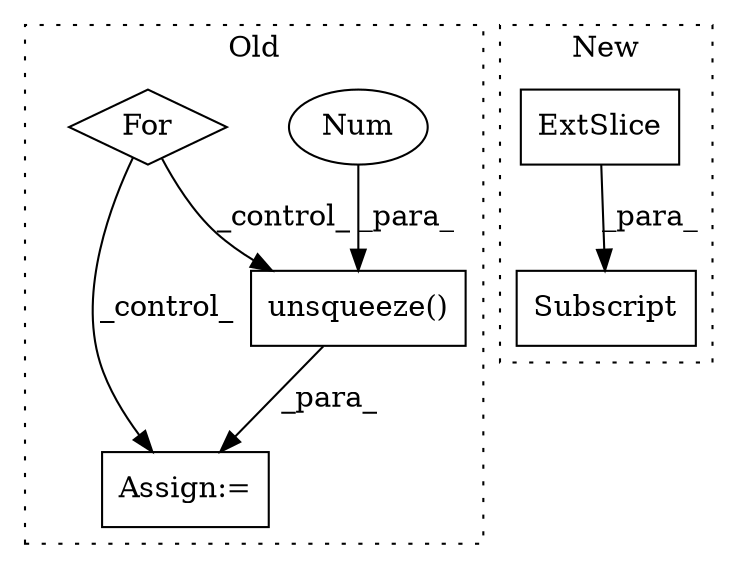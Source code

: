 digraph G {
subgraph cluster0 {
1 [label="unsqueeze()" a="75" s="16884,16922" l="37,1" shape="box"];
3 [label="Num" a="76" s="16921" l="1" shape="ellipse"];
5 [label="Assign:=" a="68" s="16881" l="3" shape="box"];
6 [label="For" a="107" s="16832,16860" l="4,18" shape="diamond"];
label = "Old";
style="dotted";
}
subgraph cluster1 {
2 [label="Subscript" a="63" s="16868,0" l="18,0" shape="box"];
4 [label="ExtSlice" a="85" s="16868" l="11" shape="box"];
label = "New";
style="dotted";
}
1 -> 5 [label="_para_"];
3 -> 1 [label="_para_"];
4 -> 2 [label="_para_"];
6 -> 5 [label="_control_"];
6 -> 1 [label="_control_"];
}
